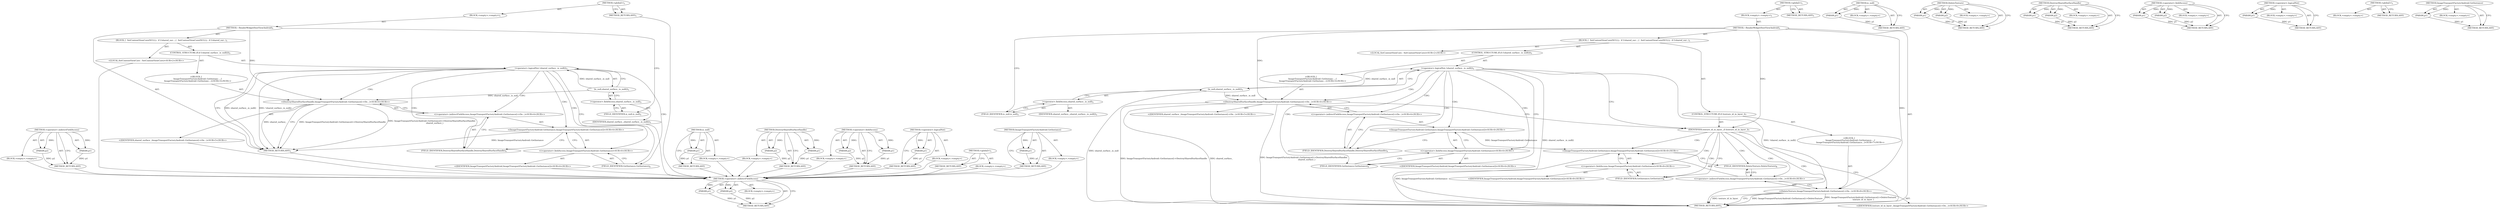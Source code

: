 digraph "ImageTransportFactoryAndroid.GetInstance" {
vulnerable_61 [label=<(METHOD,&lt;operator&gt;.indirectFieldAccess)>];
vulnerable_62 [label=<(PARAM,p1)>];
vulnerable_63 [label=<(PARAM,p2)>];
vulnerable_64 [label=<(BLOCK,&lt;empty&gt;,&lt;empty&gt;)>];
vulnerable_65 [label=<(METHOD_RETURN,ANY)>];
vulnerable_6 [label=<(METHOD,&lt;global&gt;)<SUB>1</SUB>>];
vulnerable_7 [label=<(BLOCK,&lt;empty&gt;,&lt;empty&gt;)<SUB>1</SUB>>];
vulnerable_8 [label=<(METHOD,~RenderWidgetHostViewAndroid)<SUB>1</SUB>>];
vulnerable_9 [label=<(BLOCK,{
  SetContentViewCore(NULL);
  if (!shared_sur...,{
  SetContentViewCore(NULL);
  if (!shared_sur...)<SUB>1</SUB>>];
vulnerable_10 [label="<(LOCAL,SetContentViewCore : SetContentViewCore)<SUB>2</SUB>>"];
vulnerable_11 [label=<(CONTROL_STRUCTURE,IF,if (!shared_surface_.is_null()))<SUB>3</SUB>>];
vulnerable_12 [label=<(&lt;operator&gt;.logicalNot,!shared_surface_.is_null())<SUB>3</SUB>>];
vulnerable_13 [label=<(is_null,shared_surface_.is_null())<SUB>3</SUB>>];
vulnerable_14 [label=<(&lt;operator&gt;.fieldAccess,shared_surface_.is_null)<SUB>3</SUB>>];
vulnerable_15 [label=<(IDENTIFIER,shared_surface_,shared_surface_.is_null())<SUB>3</SUB>>];
vulnerable_16 [label=<(FIELD_IDENTIFIER,is_null,is_null)<SUB>3</SUB>>];
vulnerable_17 [label="<(BLOCK,{
     ImageTransportFactoryAndroid::GetInstanc...,{
     ImageTransportFactoryAndroid::GetInstanc...)<SUB>3</SUB>>"];
vulnerable_18 [label="<(DestroySharedSurfaceHandle,ImageTransportFactoryAndroid::GetInstance()-&gt;De...)<SUB>4</SUB>>"];
vulnerable_19 [label="<(&lt;operator&gt;.indirectFieldAccess,ImageTransportFactoryAndroid::GetInstance()-&gt;De...)<SUB>4</SUB>>"];
vulnerable_20 [label="<(ImageTransportFactoryAndroid.GetInstance,ImageTransportFactoryAndroid::GetInstance())<SUB>4</SUB>>"];
vulnerable_21 [label="<(&lt;operator&gt;.fieldAccess,ImageTransportFactoryAndroid::GetInstance)<SUB>4</SUB>>"];
vulnerable_22 [label="<(IDENTIFIER,ImageTransportFactoryAndroid,ImageTransportFactoryAndroid::GetInstance())<SUB>4</SUB>>"];
vulnerable_23 [label=<(FIELD_IDENTIFIER,GetInstance,GetInstance)<SUB>4</SUB>>];
vulnerable_24 [label=<(FIELD_IDENTIFIER,DestroySharedSurfaceHandle,DestroySharedSurfaceHandle)<SUB>4</SUB>>];
vulnerable_25 [label="<(IDENTIFIER,shared_surface_,ImageTransportFactoryAndroid::GetInstance()-&gt;De...)<SUB>5</SUB>>"];
vulnerable_26 [label=<(METHOD_RETURN,ANY)<SUB>1</SUB>>];
vulnerable_28 [label=<(METHOD_RETURN,ANY)<SUB>1</SUB>>];
vulnerable_47 [label=<(METHOD,is_null)>];
vulnerable_48 [label=<(PARAM,p1)>];
vulnerable_49 [label=<(BLOCK,&lt;empty&gt;,&lt;empty&gt;)>];
vulnerable_50 [label=<(METHOD_RETURN,ANY)>];
vulnerable_56 [label=<(METHOD,DestroySharedSurfaceHandle)>];
vulnerable_57 [label=<(PARAM,p1)>];
vulnerable_58 [label=<(PARAM,p2)>];
vulnerable_59 [label=<(BLOCK,&lt;empty&gt;,&lt;empty&gt;)>];
vulnerable_60 [label=<(METHOD_RETURN,ANY)>];
vulnerable_51 [label=<(METHOD,&lt;operator&gt;.fieldAccess)>];
vulnerable_52 [label=<(PARAM,p1)>];
vulnerable_53 [label=<(PARAM,p2)>];
vulnerable_54 [label=<(BLOCK,&lt;empty&gt;,&lt;empty&gt;)>];
vulnerable_55 [label=<(METHOD_RETURN,ANY)>];
vulnerable_43 [label=<(METHOD,&lt;operator&gt;.logicalNot)>];
vulnerable_44 [label=<(PARAM,p1)>];
vulnerable_45 [label=<(BLOCK,&lt;empty&gt;,&lt;empty&gt;)>];
vulnerable_46 [label=<(METHOD_RETURN,ANY)>];
vulnerable_37 [label=<(METHOD,&lt;global&gt;)<SUB>1</SUB>>];
vulnerable_38 [label=<(BLOCK,&lt;empty&gt;,&lt;empty&gt;)>];
vulnerable_39 [label=<(METHOD_RETURN,ANY)>];
vulnerable_66 [label=<(METHOD,ImageTransportFactoryAndroid.GetInstance)>];
vulnerable_67 [label=<(PARAM,p1)>];
vulnerable_68 [label=<(BLOCK,&lt;empty&gt;,&lt;empty&gt;)>];
vulnerable_69 [label=<(METHOD_RETURN,ANY)>];
fixed_72 [label=<(METHOD,&lt;operator&gt;.indirectFieldAccess)>];
fixed_73 [label=<(PARAM,p1)>];
fixed_74 [label=<(PARAM,p2)>];
fixed_75 [label=<(BLOCK,&lt;empty&gt;,&lt;empty&gt;)>];
fixed_76 [label=<(METHOD_RETURN,ANY)>];
fixed_6 [label=<(METHOD,&lt;global&gt;)<SUB>1</SUB>>];
fixed_7 [label=<(BLOCK,&lt;empty&gt;,&lt;empty&gt;)<SUB>1</SUB>>];
fixed_8 [label=<(METHOD,~RenderWidgetHostViewAndroid)<SUB>1</SUB>>];
fixed_9 [label=<(BLOCK,{
  SetContentViewCore(NULL);
  if (!shared_sur...,{
  SetContentViewCore(NULL);
  if (!shared_sur...)<SUB>1</SUB>>];
fixed_10 [label="<(LOCAL,SetContentViewCore : SetContentViewCore)<SUB>2</SUB>>"];
fixed_11 [label=<(CONTROL_STRUCTURE,IF,if (!shared_surface_.is_null()))<SUB>3</SUB>>];
fixed_12 [label=<(&lt;operator&gt;.logicalNot,!shared_surface_.is_null())<SUB>3</SUB>>];
fixed_13 [label=<(is_null,shared_surface_.is_null())<SUB>3</SUB>>];
fixed_14 [label=<(&lt;operator&gt;.fieldAccess,shared_surface_.is_null)<SUB>3</SUB>>];
fixed_15 [label=<(IDENTIFIER,shared_surface_,shared_surface_.is_null())<SUB>3</SUB>>];
fixed_16 [label=<(FIELD_IDENTIFIER,is_null,is_null)<SUB>3</SUB>>];
fixed_17 [label="<(BLOCK,{
     ImageTransportFactoryAndroid::GetInstanc...,{
     ImageTransportFactoryAndroid::GetInstanc...)<SUB>3</SUB>>"];
fixed_18 [label="<(DestroySharedSurfaceHandle,ImageTransportFactoryAndroid::GetInstance()-&gt;De...)<SUB>4</SUB>>"];
fixed_19 [label="<(&lt;operator&gt;.indirectFieldAccess,ImageTransportFactoryAndroid::GetInstance()-&gt;De...)<SUB>4</SUB>>"];
fixed_20 [label="<(ImageTransportFactoryAndroid.GetInstance,ImageTransportFactoryAndroid::GetInstance())<SUB>4</SUB>>"];
fixed_21 [label="<(&lt;operator&gt;.fieldAccess,ImageTransportFactoryAndroid::GetInstance)<SUB>4</SUB>>"];
fixed_22 [label="<(IDENTIFIER,ImageTransportFactoryAndroid,ImageTransportFactoryAndroid::GetInstance())<SUB>4</SUB>>"];
fixed_23 [label=<(FIELD_IDENTIFIER,GetInstance,GetInstance)<SUB>4</SUB>>];
fixed_24 [label=<(FIELD_IDENTIFIER,DestroySharedSurfaceHandle,DestroySharedSurfaceHandle)<SUB>4</SUB>>];
fixed_25 [label="<(IDENTIFIER,shared_surface_,ImageTransportFactoryAndroid::GetInstance()-&gt;De...)<SUB>5</SUB>>"];
fixed_26 [label=<(CONTROL_STRUCTURE,IF,if (texture_id_in_layer_))<SUB>7</SUB>>];
fixed_27 [label=<(IDENTIFIER,texture_id_in_layer_,if (texture_id_in_layer_))<SUB>7</SUB>>];
fixed_28 [label="<(BLOCK,{
    ImageTransportFactoryAndroid::GetInstance...,{
    ImageTransportFactoryAndroid::GetInstance...)<SUB>7</SUB>>"];
fixed_29 [label="<(DeleteTexture,ImageTransportFactoryAndroid::GetInstance()-&gt;De...)<SUB>8</SUB>>"];
fixed_30 [label="<(&lt;operator&gt;.indirectFieldAccess,ImageTransportFactoryAndroid::GetInstance()-&gt;De...)<SUB>8</SUB>>"];
fixed_31 [label="<(ImageTransportFactoryAndroid.GetInstance,ImageTransportFactoryAndroid::GetInstance())<SUB>8</SUB>>"];
fixed_32 [label="<(&lt;operator&gt;.fieldAccess,ImageTransportFactoryAndroid::GetInstance)<SUB>8</SUB>>"];
fixed_33 [label="<(IDENTIFIER,ImageTransportFactoryAndroid,ImageTransportFactoryAndroid::GetInstance())<SUB>8</SUB>>"];
fixed_34 [label=<(FIELD_IDENTIFIER,GetInstance,GetInstance)<SUB>8</SUB>>];
fixed_35 [label=<(FIELD_IDENTIFIER,DeleteTexture,DeleteTexture)<SUB>8</SUB>>];
fixed_36 [label="<(IDENTIFIER,texture_id_in_layer_,ImageTransportFactoryAndroid::GetInstance()-&gt;De...)<SUB>9</SUB>>"];
fixed_37 [label=<(METHOD_RETURN,ANY)<SUB>1</SUB>>];
fixed_39 [label=<(METHOD_RETURN,ANY)<SUB>1</SUB>>];
fixed_58 [label=<(METHOD,is_null)>];
fixed_59 [label=<(PARAM,p1)>];
fixed_60 [label=<(BLOCK,&lt;empty&gt;,&lt;empty&gt;)>];
fixed_61 [label=<(METHOD_RETURN,ANY)>];
fixed_81 [label=<(METHOD,DeleteTexture)>];
fixed_82 [label=<(PARAM,p1)>];
fixed_83 [label=<(PARAM,p2)>];
fixed_84 [label=<(BLOCK,&lt;empty&gt;,&lt;empty&gt;)>];
fixed_85 [label=<(METHOD_RETURN,ANY)>];
fixed_67 [label=<(METHOD,DestroySharedSurfaceHandle)>];
fixed_68 [label=<(PARAM,p1)>];
fixed_69 [label=<(PARAM,p2)>];
fixed_70 [label=<(BLOCK,&lt;empty&gt;,&lt;empty&gt;)>];
fixed_71 [label=<(METHOD_RETURN,ANY)>];
fixed_62 [label=<(METHOD,&lt;operator&gt;.fieldAccess)>];
fixed_63 [label=<(PARAM,p1)>];
fixed_64 [label=<(PARAM,p2)>];
fixed_65 [label=<(BLOCK,&lt;empty&gt;,&lt;empty&gt;)>];
fixed_66 [label=<(METHOD_RETURN,ANY)>];
fixed_54 [label=<(METHOD,&lt;operator&gt;.logicalNot)>];
fixed_55 [label=<(PARAM,p1)>];
fixed_56 [label=<(BLOCK,&lt;empty&gt;,&lt;empty&gt;)>];
fixed_57 [label=<(METHOD_RETURN,ANY)>];
fixed_48 [label=<(METHOD,&lt;global&gt;)<SUB>1</SUB>>];
fixed_49 [label=<(BLOCK,&lt;empty&gt;,&lt;empty&gt;)>];
fixed_50 [label=<(METHOD_RETURN,ANY)>];
fixed_77 [label=<(METHOD,ImageTransportFactoryAndroid.GetInstance)>];
fixed_78 [label=<(PARAM,p1)>];
fixed_79 [label=<(BLOCK,&lt;empty&gt;,&lt;empty&gt;)>];
fixed_80 [label=<(METHOD_RETURN,ANY)>];
vulnerable_61 -> vulnerable_62  [key=0, label="AST: "];
vulnerable_61 -> vulnerable_62  [key=1, label="DDG: "];
vulnerable_61 -> vulnerable_64  [key=0, label="AST: "];
vulnerable_61 -> vulnerable_63  [key=0, label="AST: "];
vulnerable_61 -> vulnerable_63  [key=1, label="DDG: "];
vulnerable_61 -> vulnerable_65  [key=0, label="AST: "];
vulnerable_61 -> vulnerable_65  [key=1, label="CFG: "];
vulnerable_62 -> vulnerable_65  [key=0, label="DDG: p1"];
vulnerable_63 -> vulnerable_65  [key=0, label="DDG: p2"];
vulnerable_64 -> fixed_72  [key=0];
vulnerable_65 -> fixed_72  [key=0];
vulnerable_6 -> vulnerable_7  [key=0, label="AST: "];
vulnerable_6 -> vulnerable_28  [key=0, label="AST: "];
vulnerable_6 -> vulnerable_28  [key=1, label="CFG: "];
vulnerable_7 -> vulnerable_8  [key=0, label="AST: "];
vulnerable_8 -> vulnerable_9  [key=0, label="AST: "];
vulnerable_8 -> vulnerable_26  [key=0, label="AST: "];
vulnerable_8 -> vulnerable_16  [key=0, label="CFG: "];
vulnerable_8 -> vulnerable_18  [key=0, label="DDG: "];
vulnerable_9 -> vulnerable_10  [key=0, label="AST: "];
vulnerable_9 -> vulnerable_11  [key=0, label="AST: "];
vulnerable_10 -> fixed_72  [key=0];
vulnerable_11 -> vulnerable_12  [key=0, label="AST: "];
vulnerable_11 -> vulnerable_17  [key=0, label="AST: "];
vulnerable_12 -> vulnerable_13  [key=0, label="AST: "];
vulnerable_12 -> vulnerable_26  [key=0, label="CFG: "];
vulnerable_12 -> vulnerable_26  [key=1, label="DDG: shared_surface_.is_null()"];
vulnerable_12 -> vulnerable_26  [key=2, label="DDG: !shared_surface_.is_null()"];
vulnerable_12 -> vulnerable_23  [key=0, label="CFG: "];
vulnerable_12 -> vulnerable_23  [key=1, label="CDG: "];
vulnerable_12 -> vulnerable_20  [key=0, label="CDG: "];
vulnerable_12 -> vulnerable_24  [key=0, label="CDG: "];
vulnerable_12 -> vulnerable_21  [key=0, label="CDG: "];
vulnerable_12 -> vulnerable_18  [key=0, label="CDG: "];
vulnerable_12 -> vulnerable_19  [key=0, label="CDG: "];
vulnerable_13 -> vulnerable_14  [key=0, label="AST: "];
vulnerable_13 -> vulnerable_12  [key=0, label="CFG: "];
vulnerable_13 -> vulnerable_12  [key=1, label="DDG: shared_surface_.is_null"];
vulnerable_13 -> vulnerable_18  [key=0, label="DDG: shared_surface_.is_null"];
vulnerable_14 -> vulnerable_15  [key=0, label="AST: "];
vulnerable_14 -> vulnerable_16  [key=0, label="AST: "];
vulnerable_14 -> vulnerable_13  [key=0, label="CFG: "];
vulnerable_15 -> fixed_72  [key=0];
vulnerable_16 -> vulnerable_14  [key=0, label="CFG: "];
vulnerable_17 -> vulnerable_18  [key=0, label="AST: "];
vulnerable_18 -> vulnerable_19  [key=0, label="AST: "];
vulnerable_18 -> vulnerable_25  [key=0, label="AST: "];
vulnerable_18 -> vulnerable_26  [key=0, label="CFG: "];
vulnerable_18 -> vulnerable_26  [key=1, label="DDG: ImageTransportFactoryAndroid::GetInstance()-&gt;DestroySharedSurfaceHandle"];
vulnerable_18 -> vulnerable_26  [key=2, label="DDG: shared_surface_"];
vulnerable_18 -> vulnerable_26  [key=3, label="DDG: ImageTransportFactoryAndroid::GetInstance()-&gt;DestroySharedSurfaceHandle(
         shared_surface_)"];
vulnerable_19 -> vulnerable_20  [key=0, label="AST: "];
vulnerable_19 -> vulnerable_24  [key=0, label="AST: "];
vulnerable_19 -> vulnerable_18  [key=0, label="CFG: "];
vulnerable_20 -> vulnerable_21  [key=0, label="AST: "];
vulnerable_20 -> vulnerable_24  [key=0, label="CFG: "];
vulnerable_20 -> vulnerable_26  [key=0, label="DDG: ImageTransportFactoryAndroid::GetInstance"];
vulnerable_21 -> vulnerable_22  [key=0, label="AST: "];
vulnerable_21 -> vulnerable_23  [key=0, label="AST: "];
vulnerable_21 -> vulnerable_20  [key=0, label="CFG: "];
vulnerable_22 -> fixed_72  [key=0];
vulnerable_23 -> vulnerable_21  [key=0, label="CFG: "];
vulnerable_24 -> vulnerable_19  [key=0, label="CFG: "];
vulnerable_25 -> fixed_72  [key=0];
vulnerable_26 -> fixed_72  [key=0];
vulnerable_28 -> fixed_72  [key=0];
vulnerable_47 -> vulnerable_48  [key=0, label="AST: "];
vulnerable_47 -> vulnerable_48  [key=1, label="DDG: "];
vulnerable_47 -> vulnerable_49  [key=0, label="AST: "];
vulnerable_47 -> vulnerable_50  [key=0, label="AST: "];
vulnerable_47 -> vulnerable_50  [key=1, label="CFG: "];
vulnerable_48 -> vulnerable_50  [key=0, label="DDG: p1"];
vulnerable_49 -> fixed_72  [key=0];
vulnerable_50 -> fixed_72  [key=0];
vulnerable_56 -> vulnerable_57  [key=0, label="AST: "];
vulnerable_56 -> vulnerable_57  [key=1, label="DDG: "];
vulnerable_56 -> vulnerable_59  [key=0, label="AST: "];
vulnerable_56 -> vulnerable_58  [key=0, label="AST: "];
vulnerable_56 -> vulnerable_58  [key=1, label="DDG: "];
vulnerable_56 -> vulnerable_60  [key=0, label="AST: "];
vulnerable_56 -> vulnerable_60  [key=1, label="CFG: "];
vulnerable_57 -> vulnerable_60  [key=0, label="DDG: p1"];
vulnerable_58 -> vulnerable_60  [key=0, label="DDG: p2"];
vulnerable_59 -> fixed_72  [key=0];
vulnerable_60 -> fixed_72  [key=0];
vulnerable_51 -> vulnerable_52  [key=0, label="AST: "];
vulnerable_51 -> vulnerable_52  [key=1, label="DDG: "];
vulnerable_51 -> vulnerable_54  [key=0, label="AST: "];
vulnerable_51 -> vulnerable_53  [key=0, label="AST: "];
vulnerable_51 -> vulnerable_53  [key=1, label="DDG: "];
vulnerable_51 -> vulnerable_55  [key=0, label="AST: "];
vulnerable_51 -> vulnerable_55  [key=1, label="CFG: "];
vulnerable_52 -> vulnerable_55  [key=0, label="DDG: p1"];
vulnerable_53 -> vulnerable_55  [key=0, label="DDG: p2"];
vulnerable_54 -> fixed_72  [key=0];
vulnerable_55 -> fixed_72  [key=0];
vulnerable_43 -> vulnerable_44  [key=0, label="AST: "];
vulnerable_43 -> vulnerable_44  [key=1, label="DDG: "];
vulnerable_43 -> vulnerable_45  [key=0, label="AST: "];
vulnerable_43 -> vulnerable_46  [key=0, label="AST: "];
vulnerable_43 -> vulnerable_46  [key=1, label="CFG: "];
vulnerable_44 -> vulnerable_46  [key=0, label="DDG: p1"];
vulnerable_45 -> fixed_72  [key=0];
vulnerable_46 -> fixed_72  [key=0];
vulnerable_37 -> vulnerable_38  [key=0, label="AST: "];
vulnerable_37 -> vulnerable_39  [key=0, label="AST: "];
vulnerable_37 -> vulnerable_39  [key=1, label="CFG: "];
vulnerable_38 -> fixed_72  [key=0];
vulnerable_39 -> fixed_72  [key=0];
vulnerable_66 -> vulnerable_67  [key=0, label="AST: "];
vulnerable_66 -> vulnerable_67  [key=1, label="DDG: "];
vulnerable_66 -> vulnerable_68  [key=0, label="AST: "];
vulnerable_66 -> vulnerable_69  [key=0, label="AST: "];
vulnerable_66 -> vulnerable_69  [key=1, label="CFG: "];
vulnerable_67 -> vulnerable_69  [key=0, label="DDG: p1"];
vulnerable_68 -> fixed_72  [key=0];
vulnerable_69 -> fixed_72  [key=0];
fixed_72 -> fixed_73  [key=0, label="AST: "];
fixed_72 -> fixed_73  [key=1, label="DDG: "];
fixed_72 -> fixed_75  [key=0, label="AST: "];
fixed_72 -> fixed_74  [key=0, label="AST: "];
fixed_72 -> fixed_74  [key=1, label="DDG: "];
fixed_72 -> fixed_76  [key=0, label="AST: "];
fixed_72 -> fixed_76  [key=1, label="CFG: "];
fixed_73 -> fixed_76  [key=0, label="DDG: p1"];
fixed_74 -> fixed_76  [key=0, label="DDG: p2"];
fixed_6 -> fixed_7  [key=0, label="AST: "];
fixed_6 -> fixed_39  [key=0, label="AST: "];
fixed_6 -> fixed_39  [key=1, label="CFG: "];
fixed_7 -> fixed_8  [key=0, label="AST: "];
fixed_8 -> fixed_9  [key=0, label="AST: "];
fixed_8 -> fixed_37  [key=0, label="AST: "];
fixed_8 -> fixed_16  [key=0, label="CFG: "];
fixed_8 -> fixed_27  [key=0, label="DDG: "];
fixed_8 -> fixed_18  [key=0, label="DDG: "];
fixed_8 -> fixed_29  [key=0, label="DDG: "];
fixed_9 -> fixed_10  [key=0, label="AST: "];
fixed_9 -> fixed_11  [key=0, label="AST: "];
fixed_9 -> fixed_26  [key=0, label="AST: "];
fixed_11 -> fixed_12  [key=0, label="AST: "];
fixed_11 -> fixed_17  [key=0, label="AST: "];
fixed_12 -> fixed_13  [key=0, label="AST: "];
fixed_12 -> fixed_27  [key=0, label="CFG: "];
fixed_12 -> fixed_23  [key=0, label="CFG: "];
fixed_12 -> fixed_23  [key=1, label="CDG: "];
fixed_12 -> fixed_37  [key=0, label="DDG: shared_surface_.is_null()"];
fixed_12 -> fixed_37  [key=1, label="DDG: !shared_surface_.is_null()"];
fixed_12 -> fixed_24  [key=0, label="CDG: "];
fixed_12 -> fixed_21  [key=0, label="CDG: "];
fixed_12 -> fixed_18  [key=0, label="CDG: "];
fixed_12 -> fixed_19  [key=0, label="CDG: "];
fixed_12 -> fixed_20  [key=0, label="CDG: "];
fixed_13 -> fixed_14  [key=0, label="AST: "];
fixed_13 -> fixed_12  [key=0, label="CFG: "];
fixed_13 -> fixed_12  [key=1, label="DDG: shared_surface_.is_null"];
fixed_13 -> fixed_37  [key=0, label="DDG: shared_surface_.is_null"];
fixed_13 -> fixed_18  [key=0, label="DDG: shared_surface_.is_null"];
fixed_14 -> fixed_15  [key=0, label="AST: "];
fixed_14 -> fixed_16  [key=0, label="AST: "];
fixed_14 -> fixed_13  [key=0, label="CFG: "];
fixed_16 -> fixed_14  [key=0, label="CFG: "];
fixed_17 -> fixed_18  [key=0, label="AST: "];
fixed_18 -> fixed_19  [key=0, label="AST: "];
fixed_18 -> fixed_25  [key=0, label="AST: "];
fixed_18 -> fixed_27  [key=0, label="CFG: "];
fixed_18 -> fixed_37  [key=0, label="DDG: ImageTransportFactoryAndroid::GetInstance()-&gt;DestroySharedSurfaceHandle"];
fixed_18 -> fixed_37  [key=1, label="DDG: shared_surface_"];
fixed_18 -> fixed_37  [key=2, label="DDG: ImageTransportFactoryAndroid::GetInstance()-&gt;DestroySharedSurfaceHandle(
         shared_surface_)"];
fixed_19 -> fixed_20  [key=0, label="AST: "];
fixed_19 -> fixed_24  [key=0, label="AST: "];
fixed_19 -> fixed_18  [key=0, label="CFG: "];
fixed_20 -> fixed_21  [key=0, label="AST: "];
fixed_20 -> fixed_24  [key=0, label="CFG: "];
fixed_20 -> fixed_31  [key=0, label="DDG: ImageTransportFactoryAndroid::GetInstance"];
fixed_21 -> fixed_22  [key=0, label="AST: "];
fixed_21 -> fixed_23  [key=0, label="AST: "];
fixed_21 -> fixed_20  [key=0, label="CFG: "];
fixed_23 -> fixed_21  [key=0, label="CFG: "];
fixed_24 -> fixed_19  [key=0, label="CFG: "];
fixed_26 -> fixed_27  [key=0, label="AST: "];
fixed_26 -> fixed_28  [key=0, label="AST: "];
fixed_27 -> fixed_37  [key=0, label="CFG: "];
fixed_27 -> fixed_34  [key=0, label="CFG: "];
fixed_27 -> fixed_34  [key=1, label="CDG: "];
fixed_27 -> fixed_30  [key=0, label="CDG: "];
fixed_27 -> fixed_29  [key=0, label="CDG: "];
fixed_27 -> fixed_32  [key=0, label="CDG: "];
fixed_27 -> fixed_35  [key=0, label="CDG: "];
fixed_27 -> fixed_31  [key=0, label="CDG: "];
fixed_28 -> fixed_29  [key=0, label="AST: "];
fixed_29 -> fixed_30  [key=0, label="AST: "];
fixed_29 -> fixed_36  [key=0, label="AST: "];
fixed_29 -> fixed_37  [key=0, label="CFG: "];
fixed_29 -> fixed_37  [key=1, label="DDG: ImageTransportFactoryAndroid::GetInstance()-&gt;DeleteTexture"];
fixed_29 -> fixed_37  [key=2, label="DDG: ImageTransportFactoryAndroid::GetInstance()-&gt;DeleteTexture(
        texture_id_in_layer_)"];
fixed_29 -> fixed_37  [key=3, label="DDG: texture_id_in_layer_"];
fixed_30 -> fixed_31  [key=0, label="AST: "];
fixed_30 -> fixed_35  [key=0, label="AST: "];
fixed_30 -> fixed_29  [key=0, label="CFG: "];
fixed_31 -> fixed_32  [key=0, label="AST: "];
fixed_31 -> fixed_35  [key=0, label="CFG: "];
fixed_31 -> fixed_37  [key=0, label="DDG: ImageTransportFactoryAndroid::GetInstance"];
fixed_32 -> fixed_33  [key=0, label="AST: "];
fixed_32 -> fixed_34  [key=0, label="AST: "];
fixed_32 -> fixed_31  [key=0, label="CFG: "];
fixed_34 -> fixed_32  [key=0, label="CFG: "];
fixed_35 -> fixed_30  [key=0, label="CFG: "];
fixed_58 -> fixed_59  [key=0, label="AST: "];
fixed_58 -> fixed_59  [key=1, label="DDG: "];
fixed_58 -> fixed_60  [key=0, label="AST: "];
fixed_58 -> fixed_61  [key=0, label="AST: "];
fixed_58 -> fixed_61  [key=1, label="CFG: "];
fixed_59 -> fixed_61  [key=0, label="DDG: p1"];
fixed_81 -> fixed_82  [key=0, label="AST: "];
fixed_81 -> fixed_82  [key=1, label="DDG: "];
fixed_81 -> fixed_84  [key=0, label="AST: "];
fixed_81 -> fixed_83  [key=0, label="AST: "];
fixed_81 -> fixed_83  [key=1, label="DDG: "];
fixed_81 -> fixed_85  [key=0, label="AST: "];
fixed_81 -> fixed_85  [key=1, label="CFG: "];
fixed_82 -> fixed_85  [key=0, label="DDG: p1"];
fixed_83 -> fixed_85  [key=0, label="DDG: p2"];
fixed_67 -> fixed_68  [key=0, label="AST: "];
fixed_67 -> fixed_68  [key=1, label="DDG: "];
fixed_67 -> fixed_70  [key=0, label="AST: "];
fixed_67 -> fixed_69  [key=0, label="AST: "];
fixed_67 -> fixed_69  [key=1, label="DDG: "];
fixed_67 -> fixed_71  [key=0, label="AST: "];
fixed_67 -> fixed_71  [key=1, label="CFG: "];
fixed_68 -> fixed_71  [key=0, label="DDG: p1"];
fixed_69 -> fixed_71  [key=0, label="DDG: p2"];
fixed_62 -> fixed_63  [key=0, label="AST: "];
fixed_62 -> fixed_63  [key=1, label="DDG: "];
fixed_62 -> fixed_65  [key=0, label="AST: "];
fixed_62 -> fixed_64  [key=0, label="AST: "];
fixed_62 -> fixed_64  [key=1, label="DDG: "];
fixed_62 -> fixed_66  [key=0, label="AST: "];
fixed_62 -> fixed_66  [key=1, label="CFG: "];
fixed_63 -> fixed_66  [key=0, label="DDG: p1"];
fixed_64 -> fixed_66  [key=0, label="DDG: p2"];
fixed_54 -> fixed_55  [key=0, label="AST: "];
fixed_54 -> fixed_55  [key=1, label="DDG: "];
fixed_54 -> fixed_56  [key=0, label="AST: "];
fixed_54 -> fixed_57  [key=0, label="AST: "];
fixed_54 -> fixed_57  [key=1, label="CFG: "];
fixed_55 -> fixed_57  [key=0, label="DDG: p1"];
fixed_48 -> fixed_49  [key=0, label="AST: "];
fixed_48 -> fixed_50  [key=0, label="AST: "];
fixed_48 -> fixed_50  [key=1, label="CFG: "];
fixed_77 -> fixed_78  [key=0, label="AST: "];
fixed_77 -> fixed_78  [key=1, label="DDG: "];
fixed_77 -> fixed_79  [key=0, label="AST: "];
fixed_77 -> fixed_80  [key=0, label="AST: "];
fixed_77 -> fixed_80  [key=1, label="CFG: "];
fixed_78 -> fixed_80  [key=0, label="DDG: p1"];
}
